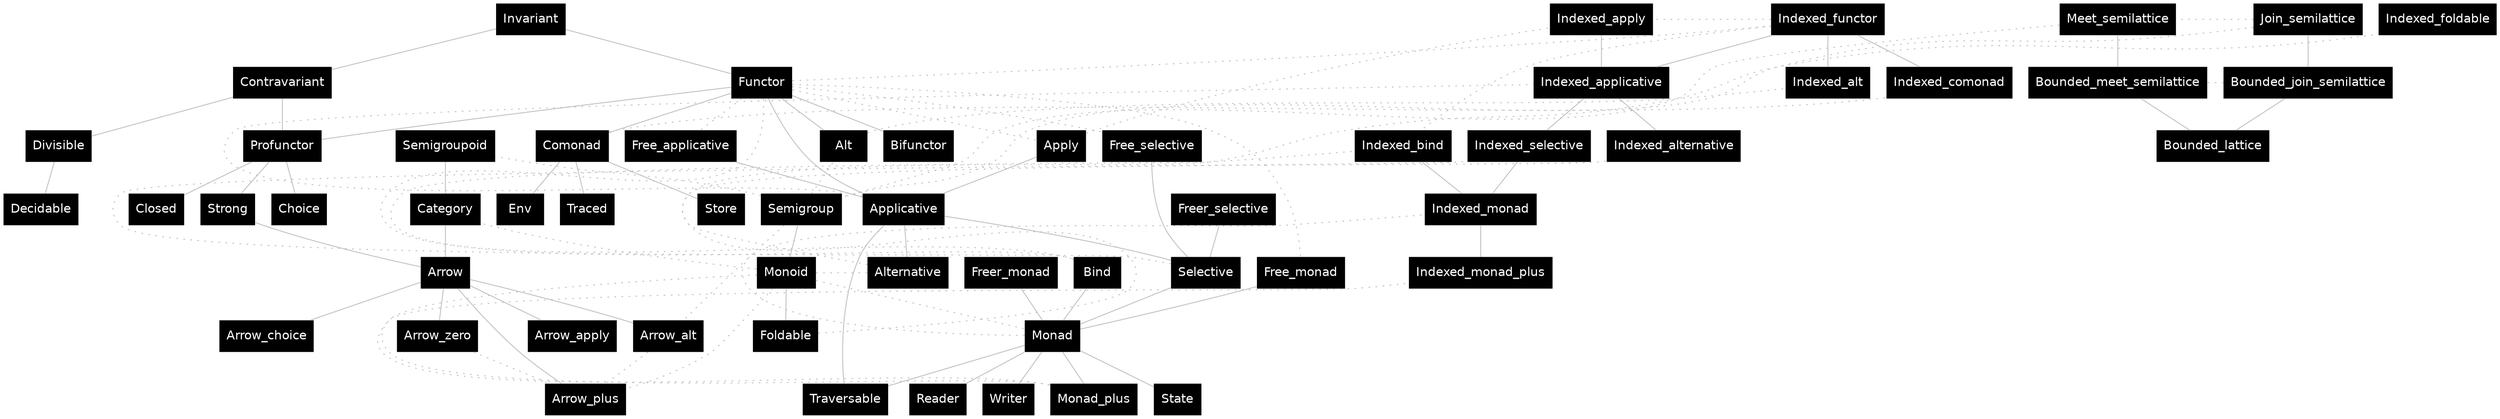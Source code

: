 graph {
        node [shape=plaintext; fontname = "Helvetica"; style=filled; fillcolor=black; fontcolor=white];
        edge [color = gray];

        Invariant;
        Invariant -- Functor;
        Invariant -- Contravariant;
        Contravariant;
        Divisible;
        Decidable;
        Functor -- Applicative -- Selective -- Monad;
        Functor -- Apply [style=dotted; arrowhead=none; constraint=false];
        Apply -- Applicative;
        Bind -- Monad;
        Functor -- Bind [style=dotted; arrowhead=none; constraint=false];
        Applicative -- Alternative;
        Monad -- Monad_plus;
        Functor -- Alt;
        Functor -- Comonad;

        Functor -- Indexed_functor [style=dotted; arrowhead=none; constraint=false];
        Alt -- Indexed_alt [style=dotted; arrowhead=none; constraint=false];
        Apply -- Indexed_apply [style=dotted; arrowhead=none; constraint=false];
        Applicative -- Indexed_applicative [style=dotted; arrowhead=none; constraint=false];
        Alternative -- Indexed_alternative [style=dotted; arrowhead=none; constraint=false];
        Selective -- Indexed_selective [style=dotted; arrowhead=none; constraint=false];
        Bind -- Indexed_bind [style=dotted; arrowhead=none; constraint=false];
        Monad -- Indexed_monad [style=dotted; arrowhead=none; constraint=false];
        Monad_plus -- Indexed_monad_plus [style=dotted; arrowhead=none; constraint=false];
        Comonad -- Indexed_comonad [style=dotted; arrowhead=none; constraint=false];
        Foldable -- Indexed_foldable [style=dotted; arrowhead=none; constraint=false];

        Indexed_functor -- Indexed_applicative -- Indexed_selective -- Indexed_monad;
        Indexed_functor -- Indexed_apply [style=dotted; arrowhead=none; constraint=false];
        Indexed_apply -- Indexed_applicative;
        Indexed_bind -- Indexed_monad;
        Indexed_functor -- Indexed_bind [style=dotted; arrowhead=none; constraint=false];
        Indexed_applicative -- Indexed_alternative;
        Indexed_monad -- Indexed_monad_plus;
        Indexed_functor -- Indexed_alt;
        Indexed_functor -- Indexed_comonad;
        
        Semigroup -- Monoid;
        Monoid -- Alternative [style=dotted; arrowhead=none; constraint=false];
        Monoid -- Monad_plus [style=dotted; arrowhead=none; constraint=false];
        Semigroup -- Alt [style=dotted; arrowhead=none; constraint=false];
        Monoid -- Monad [style=dotted; arrowhead=none];
        Monoid -- Foldable;

        Functor -- Free_selective [style=dotted; arrowhead=none];
        Functor -- Free_applicative [style=dotted; arrowhead=none];
        Functor -- Free_monad [style=dotted; arrowhead=none];
        
        Free_selective -- Selective;
        Freer_selective -- Selective;
        Free_applicative -- Applicative;
        Free_monad -- Monad;
        Freer_monad -- Monad;

        Profunctor;
        Bifunctor;

        Contravariant -- Divisible -- Decidable;
        Contravariant -- Profunctor;
        Functor -- Profunctor;
        Functor -- Bifunctor;

        Monad -- State;
        Monad -- Reader;
        Monad -- Writer;

        Comonad -- Store;
        Comonad -- Env;
        Comonad -- Traced;

        Applicative -- Traversable;
        Monad -- Traversable;

        Semigroup -- Semigroupoid [style=dotted; arrowhead=none; constraint=false];
        Monoid -- Category [style=dotted; arrowhead=none; constraint=false];
        Semigroupoid -- Category
        Category -- Arrow;
        Profunctor -- Strong;
        Profunctor -- Choice;
        Profunctor -- Closed;
        Strong -- Arrow;
        Arrow -- Arrow_zero;
        Arrow -- Arrow_alt;
        Arrow -- Arrow_plus;
        Arrow -- Arrow_choice;
        Arrow -- Arrow_apply;
        Arrow_zero -- Arrow_plus [style=dotted; arrowhead=none];
        Arrow_alt -- Arrow_plus [style=dotted; arrowhead=none];
        Monoid -- Arrow_plus [style=dotted; arrowhead=none];
        Semigroup -- Arrow_alt [style=dotted; arrowhead=none];

        Meet_semilattice -- Semigroup [style=dotted; arrowhead=none; constraint=false];
        Meet_semilattice -- Bounded_meet_semilattice;
        Join_semilattice -- Semigroup [style=dotted; arrowhead=none; constraint=false];
        Join_semilattice -- Bounded_join_semilattice;
        Join_semilattice -- Meet_semilattice [style=dotted; arrowhead=none; constraint=false];
        Bounded_join_semilattice -- Bounded_meet_semilattice [style=dotted; arrowhead=none; constraint=false];
        Bounded_join_semilattice -- Bounded_lattice
        Bounded_meet_semilattice -- Bounded_lattice
}
